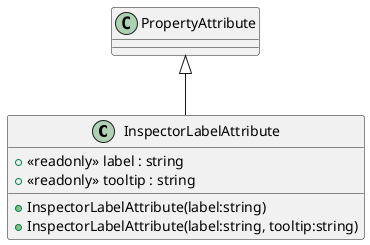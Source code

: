 @startuml
class InspectorLabelAttribute {
    + <<readonly>> label : string
    + <<readonly>> tooltip : string
    + InspectorLabelAttribute(label:string)
    + InspectorLabelAttribute(label:string, tooltip:string)
}
PropertyAttribute <|-- InspectorLabelAttribute
@enduml
